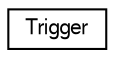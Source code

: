 digraph "Graphical Class Hierarchy"
{
  edge [fontname="FreeSans",fontsize="10",labelfontname="FreeSans",labelfontsize="10"];
  node [fontname="FreeSans",fontsize="10",shape=record];
  rankdir="LR";
  Node0 [label="Trigger",height=0.2,width=0.4,color="black", fillcolor="white", style="filled",URL="$structTrigger.html"];
}

